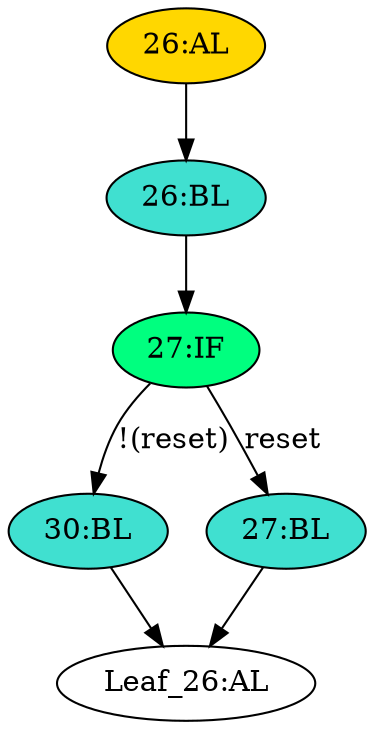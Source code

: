 strict digraph "" {
	node [label="\N"];
	"26:AL"	[ast="<pyverilog.vparser.ast.Always object at 0x7f70dbe979d0>",
		clk_sens=True,
		fillcolor=gold,
		label="26:AL",
		sens="['clk', 'reset']",
		statements="[]",
		style=filled,
		typ=Always,
		use_var="['reset']"];
	"26:BL"	[ast="<pyverilog.vparser.ast.Block object at 0x7f70dbe97b50>",
		fillcolor=turquoise,
		label="26:BL",
		statements="[]",
		style=filled,
		typ=Block];
	"26:AL" -> "26:BL"	[cond="[]",
		lineno=None];
	"27:IF"	[ast="<pyverilog.vparser.ast.IfStatement object at 0x7f70dbe97b90>",
		fillcolor=springgreen,
		label="27:IF",
		statements="[]",
		style=filled,
		typ=IfStatement];
	"30:BL"	[ast="<pyverilog.vparser.ast.Block object at 0x7f70dbe97c10>",
		fillcolor=turquoise,
		label="30:BL",
		statements="[]",
		style=filled,
		typ=Block];
	"27:IF" -> "30:BL"	[cond="['reset']",
		label="!(reset)",
		lineno=27];
	"27:BL"	[ast="<pyverilog.vparser.ast.Block object at 0x7f70dbe97c90>",
		fillcolor=turquoise,
		label="27:BL",
		statements="[]",
		style=filled,
		typ=Block];
	"27:IF" -> "27:BL"	[cond="['reset']",
		label=reset,
		lineno=27];
	"Leaf_26:AL"	[def_var="[]",
		label="Leaf_26:AL"];
	"30:BL" -> "Leaf_26:AL"	[cond="[]",
		lineno=None];
	"26:BL" -> "27:IF"	[cond="[]",
		lineno=None];
	"27:BL" -> "Leaf_26:AL"	[cond="[]",
		lineno=None];
}
